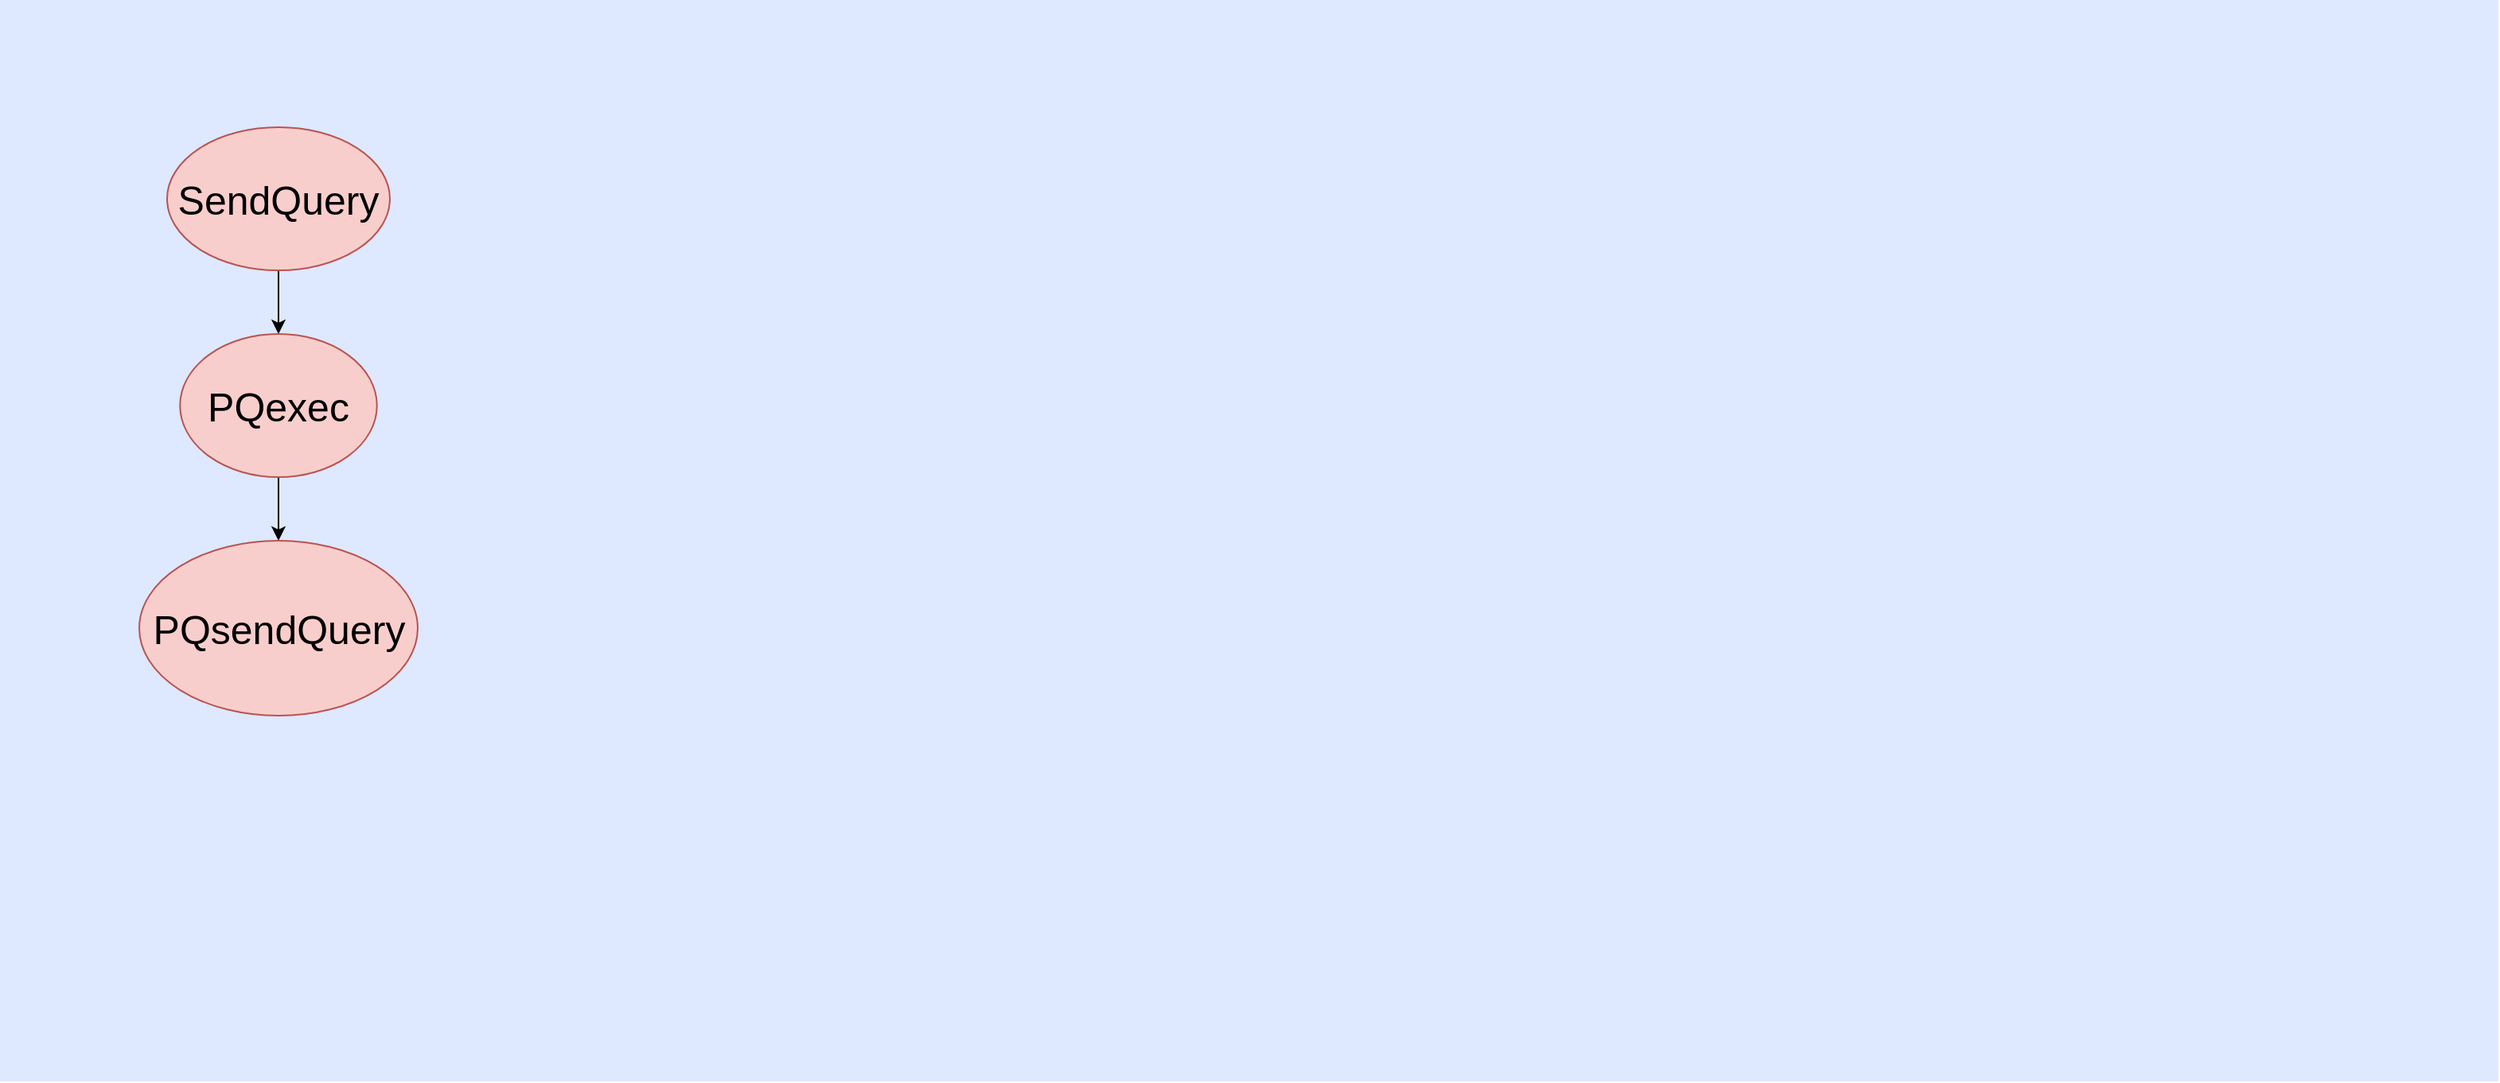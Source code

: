 <mxfile version="21.2.1" type="device" pages="2">
  <diagram name="第 1 页" id="p564dUlnIFcZEKCv4rtF">
    <mxGraphModel dx="1416" dy="818" grid="1" gridSize="10" guides="1" tooltips="1" connect="1" arrows="1" fold="1" page="1" pageScale="1" pageWidth="827" pageHeight="1169" math="0" shadow="0">
      <root>
        <mxCell id="0" />
        <mxCell id="1" parent="0" />
        <mxCell id="mIlQRqVLtQWX9liI4tA5-1" value="" style="fillColor=#DEE8FF;strokeColor=none" parent="1" vertex="1">
          <mxGeometry x="40" y="10" width="1570" height="680" as="geometry" />
        </mxCell>
        <mxCell id="mIlQRqVLtQWX9liI4tA5-4" value="" style="edgeStyle=orthogonalEdgeStyle;rounded=0;orthogonalLoop=1;jettySize=auto;html=1;" parent="1" source="mIlQRqVLtQWX9liI4tA5-2" target="mIlQRqVLtQWX9liI4tA5-3" edge="1">
          <mxGeometry relative="1" as="geometry" />
        </mxCell>
        <mxCell id="mIlQRqVLtQWX9liI4tA5-2" value="&lt;font style=&quot;&quot;&gt;&lt;font style=&quot;font-size: 25px;&quot;&gt;SendQuery&lt;/font&gt;&lt;br&gt;&lt;/font&gt;" style="ellipse;whiteSpace=wrap;html=1;fillColor=#f8cecc;strokeColor=#b85450;" parent="1" vertex="1">
          <mxGeometry x="145" y="90" width="140" height="90" as="geometry" />
        </mxCell>
        <mxCell id="mIlQRqVLtQWX9liI4tA5-6" value="" style="edgeStyle=orthogonalEdgeStyle;rounded=0;orthogonalLoop=1;jettySize=auto;html=1;" parent="1" source="mIlQRqVLtQWX9liI4tA5-3" target="mIlQRqVLtQWX9liI4tA5-5" edge="1">
          <mxGeometry relative="1" as="geometry" />
        </mxCell>
        <mxCell id="mIlQRqVLtQWX9liI4tA5-3" value="&lt;font style=&quot;font-size: 25px;&quot;&gt;PQexec&lt;/font&gt;" style="ellipse;whiteSpace=wrap;html=1;fillColor=#f8cecc;strokeColor=#b85450;" parent="1" vertex="1">
          <mxGeometry x="153.13" y="220" width="123.75" height="90" as="geometry" />
        </mxCell>
        <mxCell id="mIlQRqVLtQWX9liI4tA5-5" value="&lt;span style=&quot;font-size: 25px;&quot;&gt;PQsendQuery&lt;/span&gt;" style="ellipse;whiteSpace=wrap;html=1;fillColor=#f8cecc;strokeColor=#b85450;" parent="1" vertex="1">
          <mxGeometry x="127.51" y="350" width="174.99" height="110" as="geometry" />
        </mxCell>
      </root>
    </mxGraphModel>
  </diagram>
  <diagram id="7BBxSSiBva5tTI8dfLGc" name="第 2 页">
    <mxGraphModel dx="1416" dy="818" grid="1" gridSize="10" guides="1" tooltips="1" connect="1" arrows="1" fold="1" page="1" pageScale="1" pageWidth="827" pageHeight="1169" math="0" shadow="0">
      <root>
        <mxCell id="0" />
        <mxCell id="1" parent="0" />
        <mxCell id="8V2Py7C7mJZcZOw80fmm-1" value="" style="fillColor=#DEE8FF;strokeColor=none" parent="1" vertex="1">
          <mxGeometry x="130" y="10" width="1580" height="800" as="geometry" />
        </mxCell>
        <mxCell id="gOPHhJKQWE_v_Ab_GULS-9" value="" style="edgeStyle=orthogonalEdgeStyle;rounded=0;orthogonalLoop=1;jettySize=auto;html=1;" parent="1" source="gOPHhJKQWE_v_Ab_GULS-1" target="gOPHhJKQWE_v_Ab_GULS-2" edge="1">
          <mxGeometry relative="1" as="geometry">
            <Array as="points">
              <mxPoint x="290" y="220" />
              <mxPoint x="290" y="220" />
            </Array>
          </mxGeometry>
        </mxCell>
        <mxCell id="qBw4-xCdAFnM6X5Yxgzk-18" value="" style="edgeStyle=orthogonalEdgeStyle;rounded=0;orthogonalLoop=1;jettySize=auto;html=1;" parent="1" source="gOPHhJKQWE_v_Ab_GULS-1" target="qBw4-xCdAFnM6X5Yxgzk-17" edge="1">
          <mxGeometry relative="1" as="geometry" />
        </mxCell>
        <mxCell id="gOPHhJKQWE_v_Ab_GULS-1" value="&lt;font style=&quot;&quot;&gt;&lt;font style=&quot;font-size: 25px;&quot;&gt;PQconnectdbParams&lt;/font&gt;&lt;br&gt;&lt;/font&gt;" style="ellipse;whiteSpace=wrap;html=1;fillColor=#f8cecc;strokeColor=#b85450;" parent="1" vertex="1">
          <mxGeometry x="160.93" y="100" width="255" height="100" as="geometry" />
        </mxCell>
        <mxCell id="gOPHhJKQWE_v_Ab_GULS-8" value="" style="edgeStyle=orthogonalEdgeStyle;rounded=0;orthogonalLoop=1;jettySize=auto;html=1;" parent="1" source="gOPHhJKQWE_v_Ab_GULS-2" target="gOPHhJKQWE_v_Ab_GULS-3" edge="1">
          <mxGeometry relative="1" as="geometry">
            <Array as="points">
              <mxPoint x="290" y="360" />
              <mxPoint x="290" y="360" />
            </Array>
          </mxGeometry>
        </mxCell>
        <mxCell id="gOPHhJKQWE_v_Ab_GULS-2" value="PQconnectStartParams" style="ellipse;whiteSpace=wrap;html=1;fillColor=#f8cecc;strokeColor=#b85450;fontSize=25;" parent="1" vertex="1">
          <mxGeometry x="150" y="240" width="270" height="100" as="geometry" />
        </mxCell>
        <mxCell id="gOPHhJKQWE_v_Ab_GULS-5" value="" style="edgeStyle=orthogonalEdgeStyle;rounded=0;orthogonalLoop=1;jettySize=auto;html=1;" parent="1" source="gOPHhJKQWE_v_Ab_GULS-3" target="gOPHhJKQWE_v_Ab_GULS-4" edge="1">
          <mxGeometry relative="1" as="geometry">
            <Array as="points">
              <mxPoint x="290" y="510" />
              <mxPoint x="290" y="510" />
            </Array>
          </mxGeometry>
        </mxCell>
        <mxCell id="gOPHhJKQWE_v_Ab_GULS-3" value="&lt;span style=&quot;font-size: 25px;&quot;&gt;connectDBStart&lt;/span&gt;" style="ellipse;whiteSpace=wrap;html=1;fillColor=#f8cecc;strokeColor=#b85450;" parent="1" vertex="1">
          <mxGeometry x="192.19" y="380" width="192.49" height="110" as="geometry" />
        </mxCell>
        <mxCell id="gOPHhJKQWE_v_Ab_GULS-11" value="" style="edgeStyle=orthogonalEdgeStyle;rounded=0;orthogonalLoop=1;jettySize=auto;html=1;dashed=1;" parent="1" source="gOPHhJKQWE_v_Ab_GULS-4" target="gOPHhJKQWE_v_Ab_GULS-10" edge="1">
          <mxGeometry relative="1" as="geometry">
            <Array as="points">
              <mxPoint x="290" y="660" />
              <mxPoint x="290" y="660" />
            </Array>
          </mxGeometry>
        </mxCell>
        <mxCell id="gOPHhJKQWE_v_Ab_GULS-4" value="&lt;span style=&quot;font-size: 25px;&quot;&gt;&lt;b&gt;PQconnectPoll&lt;/b&gt;&lt;/span&gt;" style="ellipse;whiteSpace=wrap;html=1;fillColor=#f8cecc;strokeColor=#b85450;" parent="1" vertex="1">
          <mxGeometry x="190" y="540" width="190" height="100" as="geometry" />
        </mxCell>
        <mxCell id="HjNNaPY6XoNjXT3RR0bV-4" value="" style="edgeStyle=orthogonalEdgeStyle;rounded=0;orthogonalLoop=1;jettySize=auto;html=1;dashed=1;" parent="1" source="gOPHhJKQWE_v_Ab_GULS-10" target="HjNNaPY6XoNjXT3RR0bV-3" edge="1">
          <mxGeometry relative="1" as="geometry" />
        </mxCell>
        <mxCell id="gOPHhJKQWE_v_Ab_GULS-10" value="&lt;font style=&quot;font-size: 25px;&quot;&gt;socket&lt;/font&gt;" style="ellipse;whiteSpace=wrap;html=1;fillColor=#f8cecc;strokeColor=#b85450;" parent="1" vertex="1">
          <mxGeometry x="217.19" y="690" width="142.49" height="80" as="geometry" />
        </mxCell>
        <mxCell id="HjNNaPY6XoNjXT3RR0bV-1" value="socket 通信流程" style="rounded=1;fontStyle=1;fillColor=#FFD966;strokeColor=none;fontSize=30;" parent="1" vertex="1">
          <mxGeometry x="160.93" y="30" width="240" height="40" as="geometry" />
        </mxCell>
        <mxCell id="HjNNaPY6XoNjXT3RR0bV-3" value="&lt;font style=&quot;font-size: 25px;&quot;&gt;connect&lt;/font&gt;" style="ellipse;whiteSpace=wrap;html=1;fillColor=#f8cecc;strokeColor=#b85450;" parent="1" vertex="1">
          <mxGeometry x="415.93" y="690" width="142.49" height="80" as="geometry" />
        </mxCell>
        <mxCell id="qBw4-xCdAFnM6X5Yxgzk-3" value="" style="endArrow=classic;html=1;rounded=0;exitX=0.274;exitY=0;exitDx=0;exitDy=0;exitPerimeter=0;dashed=1;" parent="1" source="HjNNaPY6XoNjXT3RR0bV-3" edge="1">
          <mxGeometry width="50" height="50" relative="1" as="geometry">
            <mxPoint x="500" y="690" as="sourcePoint" />
            <mxPoint x="360" y="620" as="targetPoint" />
          </mxGeometry>
        </mxCell>
        <mxCell id="qBw4-xCdAFnM6X5Yxgzk-4" value="PGRES_POLLING_WRITING" style="text;html=1;strokeColor=none;fillColor=none;align=center;verticalAlign=middle;whiteSpace=wrap;rounded=0;" parent="1" vertex="1">
          <mxGeometry x="398.93" y="632" width="60" height="30" as="geometry" />
        </mxCell>
        <mxCell id="qBw4-xCdAFnM6X5Yxgzk-10" value="&lt;h1&gt;conn-&amp;gt;status&lt;/h1&gt;" style="text;html=1;strokeColor=#82b366;fillColor=#d5e8d4;spacing=5;spacingTop=-20;whiteSpace=wrap;overflow=hidden;rounded=0;" parent="1" vertex="1">
          <mxGeometry x="640" y="210" width="165.01" height="43" as="geometry" />
        </mxCell>
        <mxCell id="qBw4-xCdAFnM6X5Yxgzk-24" style="edgeStyle=orthogonalEdgeStyle;rounded=0;orthogonalLoop=1;jettySize=auto;html=1;" parent="1" edge="1">
          <mxGeometry relative="1" as="geometry">
            <mxPoint x="624.94" y="199.998" as="sourcePoint" />
            <mxPoint x="380" y="591" as="targetPoint" />
            <Array as="points">
              <mxPoint x="620" y="200" />
              <mxPoint x="620" y="591" />
            </Array>
          </mxGeometry>
        </mxCell>
        <mxCell id="qBw4-xCdAFnM6X5Yxgzk-17" value="&lt;font style=&quot;&quot;&gt;&lt;font style=&quot;font-size: 25px;&quot;&gt;connectDBComplete&lt;/font&gt;&lt;br&gt;&lt;/font&gt;" style="ellipse;whiteSpace=wrap;html=1;fillColor=#f8cecc;strokeColor=#b85450;" parent="1" vertex="1">
          <mxGeometry x="495.93" y="100" width="244.07" height="100" as="geometry" />
        </mxCell>
        <mxCell id="qBw4-xCdAFnM6X5Yxgzk-27" value="PGRES_POLLING_WRITING" style="text;html=1;strokeColor=none;fillColor=none;align=center;verticalAlign=middle;whiteSpace=wrap;rounded=0;" parent="1" vertex="1">
          <mxGeometry x="910" y="135" width="60" height="30" as="geometry" />
        </mxCell>
        <mxCell id="qBw4-xCdAFnM6X5Yxgzk-28" value="PGRES_POLLING_READING" style="text;html=1;strokeColor=none;fillColor=none;align=center;verticalAlign=middle;whiteSpace=wrap;rounded=0;" parent="1" vertex="1">
          <mxGeometry x="910" y="180" width="60" height="30" as="geometry" />
        </mxCell>
        <mxCell id="qBw4-xCdAFnM6X5Yxgzk-32" value="&lt;pre style=&quot;border-color: var(--border-color); text-align: left;&quot;&gt;&lt;font face=&quot;Helvetica&quot; style=&quot;font-size: 17px;&quot;&gt;CONNECTION_STARTED&lt;/font&gt;&lt;/pre&gt;" style="text;html=1;strokeColor=none;fillColor=none;align=center;verticalAlign=middle;whiteSpace=wrap;rounded=0;" parent="1" vertex="1">
          <mxGeometry x="692.51" y="268" width="60" height="30" as="geometry" />
        </mxCell>
        <mxCell id="qBw4-xCdAFnM6X5Yxgzk-33" value="&lt;div style=&quot;border-color: var(--border-color); text-align: left;&quot;&gt;&lt;font style=&quot;font-size: 17px;&quot;&gt;&amp;nbsp; &amp;nbsp; CONNECTION_MADE&lt;/font&gt;&lt;/div&gt;" style="text;html=1;strokeColor=none;fillColor=none;align=center;verticalAlign=middle;whiteSpace=wrap;rounded=0;fontFamily=Helvetica;" parent="1" vertex="1">
          <mxGeometry x="692.5" y="298" width="60" height="30" as="geometry" />
        </mxCell>
        <mxCell id="qBw4-xCdAFnM6X5Yxgzk-35" value="PGRES_POLLING_WRITING" style="text;html=1;strokeColor=none;fillColor=none;align=center;verticalAlign=middle;whiteSpace=wrap;rounded=0;" parent="1" vertex="1">
          <mxGeometry x="910" y="223" width="60" height="30" as="geometry" />
        </mxCell>
        <mxCell id="qBw4-xCdAFnM6X5Yxgzk-36" value="PGRES_POLLING_READING" style="text;html=1;strokeColor=none;fillColor=none;align=center;verticalAlign=middle;whiteSpace=wrap;rounded=0;" parent="1" vertex="1">
          <mxGeometry x="910" y="270" width="60" height="30" as="geometry" />
        </mxCell>
        <mxCell id="qBw4-xCdAFnM6X5Yxgzk-38" value="&lt;h1 style=&quot;border-color: var(--border-color); text-align: left;&quot;&gt;&lt;font style=&quot;border-color: var(--border-color); font-size: 17px; font-weight: normal;&quot;&gt;CONNECTION_NEEDED&lt;/font&gt;&lt;/h1&gt;" style="text;html=1;strokeColor=none;fillColor=none;align=center;verticalAlign=middle;whiteSpace=wrap;rounded=0;" parent="1" vertex="1">
          <mxGeometry x="250.93" y="650" width="60" height="30" as="geometry" />
        </mxCell>
        <mxCell id="qBw4-xCdAFnM6X5Yxgzk-39" value="&lt;div style=&quot;border-color: var(--border-color); text-align: left;&quot;&gt;&lt;font style=&quot;font-size: 17px;&quot;&gt;&amp;nbsp; &amp;nbsp; CONNECTION_SSL_STARTUP&lt;/font&gt;&lt;/div&gt;" style="text;html=1;strokeColor=none;fillColor=none;align=center;verticalAlign=middle;whiteSpace=wrap;rounded=0;fontFamily=Helvetica;" parent="1" vertex="1">
          <mxGeometry x="692.5" y="340" width="60" height="30" as="geometry" />
        </mxCell>
        <mxCell id="qBw4-xCdAFnM6X5Yxgzk-40" value="&lt;div style=&quot;border-color: var(--border-color); text-align: left;&quot;&gt;&lt;font style=&quot;font-size: 17px;&quot;&gt;&amp;nbsp; &amp;nbsp; CONNECTION_MADE&lt;/font&gt;&lt;/div&gt;" style="text;html=1;strokeColor=none;fillColor=none;align=center;verticalAlign=middle;whiteSpace=wrap;rounded=0;fontFamily=Helvetica;" parent="1" vertex="1">
          <mxGeometry x="692.51" y="395" width="60" height="30" as="geometry" />
        </mxCell>
        <mxCell id="qBw4-xCdAFnM6X5Yxgzk-41" value="&lt;div style=&quot;border-color: var(--border-color); text-align: left;&quot;&gt;&lt;font style=&quot;font-size: 17px;&quot;&gt;&amp;nbsp; &amp;nbsp; CONNECTION_AWAITING_RESPONSE&lt;/font&gt;&lt;/div&gt;" style="text;html=1;strokeColor=none;fillColor=none;align=center;verticalAlign=middle;whiteSpace=wrap;rounded=0;fontFamily=Helvetica;" parent="1" vertex="1">
          <mxGeometry x="692.51" y="450" width="60" height="30" as="geometry" />
        </mxCell>
      </root>
    </mxGraphModel>
  </diagram>
</mxfile>
